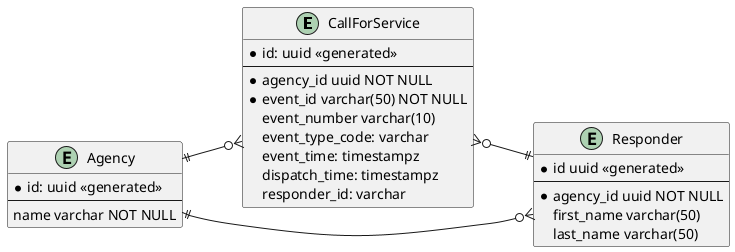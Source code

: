 @startuml
left to right direction

entity CallForService {
    *id: uuid <<generated>>
    --
    *agency_id uuid NOT NULL
    *event_id varchar(50) NOT NULL
    event_number varchar(10)
    event_type_code: varchar
    event_time: timestampz
    dispatch_time: timestampz
    responder_id: varchar
}

entity Agency {
    *id: uuid <<generated>>
    --
    name varchar NOT NULL
}

entity Responder {
    *id uuid <<generated>>
    --
    *agency_id uuid NOT NULL
    first_name varchar(50)
    last_name varchar(50)
}

Agency ||--o{ CallForService
Agency ||--o{ Responder
CallForService }o--|| Responder
@enduml
